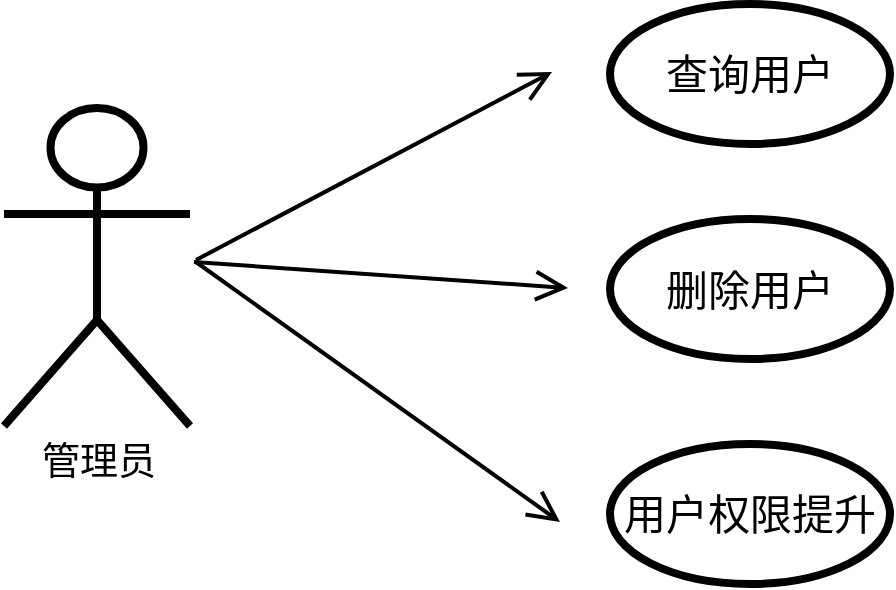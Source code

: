<mxfile version="22.0.8" type="github" pages="8">
  <diagram name="第 1 页" id="TmnJzqM2-JjJi_LOcNfC">
    <mxGraphModel dx="976" dy="605" grid="0" gridSize="10" guides="1" tooltips="1" connect="1" arrows="1" fold="1" page="1" pageScale="1" pageWidth="1169" pageHeight="827" math="0" shadow="0">
      <root>
        <mxCell id="0" />
        <mxCell id="1" parent="0" />
        <mxCell id="BAJHCzknQxksvdAqVNGT-1" value="&lt;font style=&quot;font-size: 19px;&quot;&gt;管理员&lt;/font&gt;" style="shape=umlActor;verticalLabelPosition=bottom;verticalAlign=top;html=1;outlineConnect=0;strokeWidth=4;" parent="1" vertex="1">
          <mxGeometry x="186" y="262" width="93" height="159" as="geometry" />
        </mxCell>
        <mxCell id="BAJHCzknQxksvdAqVNGT-4" value="" style="endArrow=open;endFill=1;endSize=12;html=1;rounded=0;strokeWidth=2;" parent="1" edge="1">
          <mxGeometry width="160" relative="1" as="geometry">
            <mxPoint x="282" y="338" as="sourcePoint" />
            <mxPoint x="460" y="244" as="targetPoint" />
          </mxGeometry>
        </mxCell>
        <mxCell id="BAJHCzknQxksvdAqVNGT-5" value="" style="endArrow=open;endFill=1;endSize=12;html=1;rounded=0;strokeWidth=2;" parent="1" edge="1">
          <mxGeometry width="160" relative="1" as="geometry">
            <mxPoint x="281" y="339" as="sourcePoint" />
            <mxPoint x="468" y="352" as="targetPoint" />
          </mxGeometry>
        </mxCell>
        <mxCell id="BAJHCzknQxksvdAqVNGT-6" value="" style="endArrow=open;endFill=1;endSize=12;html=1;rounded=0;strokeWidth=2;" parent="1" edge="1">
          <mxGeometry width="160" relative="1" as="geometry">
            <mxPoint x="282" y="339" as="sourcePoint" />
            <mxPoint x="464" y="469" as="targetPoint" />
          </mxGeometry>
        </mxCell>
        <mxCell id="BAJHCzknQxksvdAqVNGT-7" value="&lt;font style=&quot;font-size: 21px;&quot;&gt;查询用户&lt;/font&gt;" style="ellipse;whiteSpace=wrap;html=1;strokeWidth=4;" parent="1" vertex="1">
          <mxGeometry x="489" y="210" width="140" height="70" as="geometry" />
        </mxCell>
        <mxCell id="BAJHCzknQxksvdAqVNGT-8" value="&lt;font style=&quot;font-size: 21px;&quot;&gt;删除用户&lt;/font&gt;" style="ellipse;whiteSpace=wrap;html=1;strokeWidth=4;" parent="1" vertex="1">
          <mxGeometry x="489" y="317.5" width="140" height="70" as="geometry" />
        </mxCell>
        <mxCell id="BAJHCzknQxksvdAqVNGT-9" value="&lt;font style=&quot;font-size: 21px;&quot;&gt;用户权限提升&lt;/font&gt;" style="ellipse;whiteSpace=wrap;html=1;strokeWidth=4;" parent="1" vertex="1">
          <mxGeometry x="489" y="430" width="140" height="70" as="geometry" />
        </mxCell>
      </root>
    </mxGraphModel>
  </diagram>
  <diagram id="0H3dOHBMslZDDBWuFVHp" name="第 2 页">
    <mxGraphModel dx="976" dy="605" grid="0" gridSize="10" guides="1" tooltips="1" connect="1" arrows="1" fold="1" page="1" pageScale="1" pageWidth="1169" pageHeight="827" math="0" shadow="0">
      <root>
        <mxCell id="0" />
        <mxCell id="1" parent="0" />
        <mxCell id="sMY0PMWyZVkx06gm-7io-1" value="&lt;font style=&quot;font-size: 19px;&quot;&gt;普通用户&lt;/font&gt;" style="shape=umlActor;verticalLabelPosition=bottom;verticalAlign=top;html=1;outlineConnect=0;strokeWidth=4;" parent="1" vertex="1">
          <mxGeometry x="192" y="287" width="93" height="159" as="geometry" />
        </mxCell>
        <mxCell id="sMY0PMWyZVkx06gm-7io-2" value="" style="endArrow=open;endFill=1;endSize=12;html=1;rounded=0;strokeWidth=2;" parent="1" edge="1">
          <mxGeometry width="160" relative="1" as="geometry">
            <mxPoint x="286" y="366" as="sourcePoint" />
            <mxPoint x="458" y="299" as="targetPoint" />
          </mxGeometry>
        </mxCell>
        <mxCell id="sMY0PMWyZVkx06gm-7io-3" value="" style="endArrow=open;endFill=1;endSize=12;html=1;rounded=0;strokeWidth=2;" parent="1" edge="1">
          <mxGeometry width="160" relative="1" as="geometry">
            <mxPoint x="285" y="365" as="sourcePoint" />
            <mxPoint x="454" y="453" as="targetPoint" />
          </mxGeometry>
        </mxCell>
        <mxCell id="sMY0PMWyZVkx06gm-7io-5" value="&lt;font style=&quot;font-size: 18px;&quot;&gt;修改个人资料&lt;/font&gt;" style="ellipse;whiteSpace=wrap;html=1;strokeWidth=4;" parent="1" vertex="1">
          <mxGeometry x="465" y="264" width="140" height="70" as="geometry" />
        </mxCell>
        <mxCell id="sMY0PMWyZVkx06gm-7io-6" value="&lt;span style=&quot;font-size: 21px;&quot;&gt;修改密码&lt;/span&gt;" style="ellipse;whiteSpace=wrap;html=1;strokeWidth=4;" parent="1" vertex="1">
          <mxGeometry x="459" y="421" width="140" height="70" as="geometry" />
        </mxCell>
        <mxCell id="sMY0PMWyZVkx06gm-7io-13" value="&lt;span style=&quot;font-size: 18px;&quot;&gt;修改昵称&lt;/span&gt;" style="ellipse;whiteSpace=wrap;html=1;strokeWidth=4;" parent="1" vertex="1">
          <mxGeometry x="709" y="143" width="140" height="70" as="geometry" />
        </mxCell>
        <mxCell id="sMY0PMWyZVkx06gm-7io-14" value="&lt;font style=&quot;font-size: 18px;&quot;&gt;上传/修改头像&lt;/font&gt;" style="ellipse;whiteSpace=wrap;html=1;strokeWidth=4;" parent="1" vertex="1">
          <mxGeometry x="755" y="236" width="140" height="70" as="geometry" />
        </mxCell>
        <mxCell id="sMY0PMWyZVkx06gm-7io-15" value="&lt;span style=&quot;font-size: 18px;&quot;&gt;修改个人信息&lt;/span&gt;" style="ellipse;whiteSpace=wrap;html=1;strokeWidth=4;" parent="1" vertex="1">
          <mxGeometry x="745" y="339" width="140" height="70" as="geometry" />
        </mxCell>
        <mxCell id="8sQIR2nAnL0qyxzPoqxN-1" value="&lt;font style=&quot;font-size: 12px;&quot;&gt;&amp;lt;&amp;lt;extend&amp;gt;&amp;gt;&lt;/font&gt;" style="html=1;verticalAlign=bottom;labelBackgroundColor=none;endArrow=open;endFill=0;dashed=1;rounded=0;strokeWidth=2;" edge="1" parent="1" target="sMY0PMWyZVkx06gm-7io-5">
          <mxGeometry width="160" relative="1" as="geometry">
            <mxPoint x="709" y="180" as="sourcePoint" />
            <mxPoint x="869" y="180" as="targetPoint" />
          </mxGeometry>
        </mxCell>
        <mxCell id="8sQIR2nAnL0qyxzPoqxN-3" value="&lt;font style=&quot;font-size: 12px;&quot;&gt;&amp;lt;&amp;lt;extend&amp;gt;&amp;gt;&lt;/font&gt;" style="html=1;verticalAlign=bottom;labelBackgroundColor=none;endArrow=open;endFill=0;dashed=1;rounded=0;strokeWidth=2;" edge="1" parent="1">
          <mxGeometry width="160" relative="1" as="geometry">
            <mxPoint x="750" y="272" as="sourcePoint" />
            <mxPoint x="602" y="296" as="targetPoint" />
          </mxGeometry>
        </mxCell>
        <mxCell id="8sQIR2nAnL0qyxzPoqxN-4" value="&lt;font style=&quot;font-size: 12px;&quot;&gt;&amp;lt;&amp;lt;extend&amp;gt;&amp;gt;&lt;/font&gt;" style="html=1;verticalAlign=bottom;labelBackgroundColor=none;endArrow=open;endFill=0;dashed=1;rounded=0;strokeWidth=2;" edge="1" parent="1" target="sMY0PMWyZVkx06gm-7io-5">
          <mxGeometry width="160" relative="1" as="geometry">
            <mxPoint x="739" y="363" as="sourcePoint" />
            <mxPoint x="618" y="303" as="targetPoint" />
          </mxGeometry>
        </mxCell>
      </root>
    </mxGraphModel>
  </diagram>
  <diagram id="QzTsrKN5R8SIN2CQH5Vp" name="第 3 页">
    <mxGraphModel dx="673" dy="417" grid="0" gridSize="10" guides="1" tooltips="1" connect="1" arrows="1" fold="1" page="1" pageScale="1" pageWidth="1169" pageHeight="827" math="0" shadow="0">
      <root>
        <mxCell id="0" />
        <mxCell id="1" parent="0" />
        <mxCell id="sCEE1BGuMgT7CxSSxrRl-3" value="" style="ellipse;html=1;shape=startState;fillColor=#000000;strokeColor=#ff0000;" vertex="1" parent="1">
          <mxGeometry x="136" y="10" width="30" height="30" as="geometry" />
        </mxCell>
        <mxCell id="sCEE1BGuMgT7CxSSxrRl-4" value="" style="edgeStyle=orthogonalEdgeStyle;html=1;verticalAlign=bottom;endArrow=open;endSize=8;strokeColor=#ff0000;rounded=0;" edge="1" source="sCEE1BGuMgT7CxSSxrRl-3" parent="1">
          <mxGeometry relative="1" as="geometry">
            <mxPoint x="151" y="65" as="targetPoint" />
          </mxGeometry>
        </mxCell>
        <mxCell id="sCEE1BGuMgT7CxSSxrRl-23" value="" style="edgeStyle=orthogonalEdgeStyle;rounded=0;orthogonalLoop=1;jettySize=auto;html=1;" edge="1" parent="1" source="sCEE1BGuMgT7CxSSxrRl-7" target="sCEE1BGuMgT7CxSSxrRl-19">
          <mxGeometry relative="1" as="geometry" />
        </mxCell>
        <mxCell id="sCEE1BGuMgT7CxSSxrRl-5" value="进入个人资料页面" style="html=1;align=center;verticalAlign=top;rounded=1;absoluteArcSize=1;arcSize=10;dashed=0;whiteSpace=wrap;" vertex="1" parent="1">
          <mxGeometry x="97" y="68" width="108" height="27" as="geometry" />
        </mxCell>
        <mxCell id="sCEE1BGuMgT7CxSSxrRl-22" value="" style="edgeStyle=orthogonalEdgeStyle;rounded=0;orthogonalLoop=1;jettySize=auto;html=1;" edge="1" parent="1" source="sCEE1BGuMgT7CxSSxrRl-7" target="sCEE1BGuMgT7CxSSxrRl-19">
          <mxGeometry relative="1" as="geometry" />
        </mxCell>
        <mxCell id="sCEE1BGuMgT7CxSSxrRl-9" value="" style="rhombus;whiteSpace=wrap;html=1;" vertex="1" parent="1">
          <mxGeometry x="269" y="172.5" width="52" height="40" as="geometry" />
        </mxCell>
        <mxCell id="sCEE1BGuMgT7CxSSxrRl-10" value="&lt;font style=&quot;font-size: 11px;&quot;&gt;验证成功&lt;/font&gt;" style="endArrow=block;endSize=16;endFill=0;html=1;rounded=0;strokeWidth=1;" edge="1" parent="1">
          <mxGeometry x="-0.349" width="160" relative="1" as="geometry">
            <mxPoint x="294.66" y="212" as="sourcePoint" />
            <mxPoint x="294.66" y="265" as="targetPoint" />
            <mxPoint as="offset" />
          </mxGeometry>
        </mxCell>
        <mxCell id="sCEE1BGuMgT7CxSSxrRl-34" value="" style="edgeStyle=orthogonalEdgeStyle;rounded=0;orthogonalLoop=1;jettySize=auto;html=1;" edge="1" parent="1" source="sCEE1BGuMgT7CxSSxrRl-11" target="sCEE1BGuMgT7CxSSxrRl-33">
          <mxGeometry relative="1" as="geometry" />
        </mxCell>
        <mxCell id="sCEE1BGuMgT7CxSSxrRl-11" value="输入新密码" style="html=1;align=center;verticalAlign=top;rounded=1;absoluteArcSize=1;arcSize=10;dashed=0;whiteSpace=wrap;" vertex="1" parent="1">
          <mxGeometry x="241" y="264" width="108" height="27" as="geometry" />
        </mxCell>
        <mxCell id="sCEE1BGuMgT7CxSSxrRl-12" value="&lt;font style=&quot;font-size: 11px;&quot;&gt;验证失败&lt;/font&gt;" style="endArrow=block;endSize=16;endFill=0;html=1;rounded=0;strokeWidth=1;" edge="1" parent="1">
          <mxGeometry x="-0.135" width="160" relative="1" as="geometry">
            <mxPoint x="321" y="192.16" as="sourcePoint" />
            <mxPoint x="425" y="192.16" as="targetPoint" />
            <mxPoint as="offset" />
          </mxGeometry>
        </mxCell>
        <mxCell id="sCEE1BGuMgT7CxSSxrRl-26" value="" style="edgeStyle=orthogonalEdgeStyle;rounded=0;orthogonalLoop=1;jettySize=auto;html=1;" edge="1" parent="1" source="sCEE1BGuMgT7CxSSxrRl-13" target="sCEE1BGuMgT7CxSSxrRl-15">
          <mxGeometry relative="1" as="geometry" />
        </mxCell>
        <mxCell id="sCEE1BGuMgT7CxSSxrRl-13" value="密码错误" style="html=1;align=center;verticalAlign=top;rounded=1;absoluteArcSize=1;arcSize=10;dashed=0;whiteSpace=wrap;" vertex="1" parent="1">
          <mxGeometry x="425" y="179" width="108" height="27" as="geometry" />
        </mxCell>
        <mxCell id="sCEE1BGuMgT7CxSSxrRl-15" value="" style="rhombus;whiteSpace=wrap;html=1;" vertex="1" parent="1">
          <mxGeometry x="562" y="172.5" width="52" height="40" as="geometry" />
        </mxCell>
        <mxCell id="sCEE1BGuMgT7CxSSxrRl-16" value="" style="ellipse;html=1;shape=endState;fillColor=#000000;strokeColor=#ff0000;" vertex="1" parent="1">
          <mxGeometry x="667" y="177.5" width="30" height="30" as="geometry" />
        </mxCell>
        <mxCell id="sCEE1BGuMgT7CxSSxrRl-18" value="&lt;font style=&quot;font-size: 10px;&quot;&gt;取消&lt;/font&gt;" style="endArrow=block;endSize=16;endFill=0;html=1;rounded=0;strokeWidth=1;" edge="1" parent="1">
          <mxGeometry x="-0.358" width="160" relative="1" as="geometry">
            <mxPoint x="614" y="192.16" as="sourcePoint" />
            <mxPoint x="665" y="192.16" as="targetPoint" />
            <mxPoint as="offset" />
          </mxGeometry>
        </mxCell>
        <mxCell id="sCEE1BGuMgT7CxSSxrRl-25" value="" style="edgeStyle=orthogonalEdgeStyle;rounded=0;orthogonalLoop=1;jettySize=auto;html=1;" edge="1" parent="1" source="sCEE1BGuMgT7CxSSxrRl-19" target="sCEE1BGuMgT7CxSSxrRl-9">
          <mxGeometry relative="1" as="geometry" />
        </mxCell>
        <mxCell id="sCEE1BGuMgT7CxSSxrRl-19" value="输入旧密码" style="html=1;align=center;verticalAlign=top;rounded=1;absoluteArcSize=1;arcSize=10;dashed=0;whiteSpace=wrap;" vertex="1" parent="1">
          <mxGeometry x="241" y="117" width="108" height="27" as="geometry" />
        </mxCell>
        <mxCell id="sCEE1BGuMgT7CxSSxrRl-24" value="" style="edgeStyle=orthogonalEdgeStyle;rounded=0;orthogonalLoop=1;jettySize=auto;html=1;" edge="1" parent="1" source="sCEE1BGuMgT7CxSSxrRl-5" target="sCEE1BGuMgT7CxSSxrRl-7">
          <mxGeometry relative="1" as="geometry">
            <mxPoint x="205" y="81" as="sourcePoint" />
            <mxPoint x="316" y="118" as="targetPoint" />
          </mxGeometry>
        </mxCell>
        <mxCell id="sCEE1BGuMgT7CxSSxrRl-7" value="选择修改密码" style="html=1;align=center;verticalAlign=top;rounded=1;absoluteArcSize=1;arcSize=10;dashed=0;whiteSpace=wrap;" vertex="1" parent="1">
          <mxGeometry x="241" y="68" width="108" height="27" as="geometry" />
        </mxCell>
        <mxCell id="sCEE1BGuMgT7CxSSxrRl-32" value="&lt;font style=&quot;font-size: 11px;&quot;&gt;重新输入&lt;/font&gt;" style="endArrow=block;endSize=16;endFill=0;html=1;rounded=0;strokeWidth=1;entryX=1;entryY=0.5;entryDx=0;entryDy=0;" edge="1" parent="1" target="sCEE1BGuMgT7CxSSxrRl-19">
          <mxGeometry x="-0.135" width="160" relative="1" as="geometry">
            <mxPoint x="587" y="172" as="sourcePoint" />
            <mxPoint x="591" y="66" as="targetPoint" />
            <mxPoint as="offset" />
            <Array as="points">
              <mxPoint x="587" y="131" />
            </Array>
          </mxGeometry>
        </mxCell>
        <mxCell id="sCEE1BGuMgT7CxSSxrRl-33" value="" style="rhombus;whiteSpace=wrap;html=1;" vertex="1" parent="1">
          <mxGeometry x="269" y="312" width="52" height="40" as="geometry" />
        </mxCell>
        <mxCell id="sCEE1BGuMgT7CxSSxrRl-38" value="" style="edgeStyle=orthogonalEdgeStyle;rounded=0;orthogonalLoop=1;jettySize=auto;html=1;" edge="1" parent="1" source="sCEE1BGuMgT7CxSSxrRl-35" target="sCEE1BGuMgT7CxSSxrRl-37">
          <mxGeometry relative="1" as="geometry" />
        </mxCell>
        <mxCell id="sCEE1BGuMgT7CxSSxrRl-35" value="与旧密码重复" style="html=1;align=center;verticalAlign=top;rounded=1;absoluteArcSize=1;arcSize=10;dashed=0;whiteSpace=wrap;" vertex="1" parent="1">
          <mxGeometry x="414" y="318.5" width="108" height="27" as="geometry" />
        </mxCell>
        <mxCell id="sCEE1BGuMgT7CxSSxrRl-36" value="&lt;font style=&quot;font-size: 11px;&quot;&gt;验证失败&lt;/font&gt;" style="endArrow=block;endSize=16;endFill=0;html=1;rounded=0;strokeWidth=1;" edge="1" parent="1">
          <mxGeometry x="-0.135" width="160" relative="1" as="geometry">
            <mxPoint x="321" y="331.66" as="sourcePoint" />
            <mxPoint x="415" y="332" as="targetPoint" />
            <mxPoint as="offset" />
          </mxGeometry>
        </mxCell>
        <mxCell id="sCEE1BGuMgT7CxSSxrRl-37" value="" style="rhombus;whiteSpace=wrap;html=1;" vertex="1" parent="1">
          <mxGeometry x="549" y="312" width="52" height="40" as="geometry" />
        </mxCell>
        <mxCell id="sCEE1BGuMgT7CxSSxrRl-39" value="&lt;font style=&quot;font-size: 10px;&quot;&gt;取消&lt;/font&gt;" style="endArrow=block;endSize=16;endFill=0;html=1;rounded=0;strokeWidth=1;" edge="1" parent="1">
          <mxGeometry x="-0.358" width="160" relative="1" as="geometry">
            <mxPoint x="601" y="331.66" as="sourcePoint" />
            <mxPoint x="658" y="331.66" as="targetPoint" />
            <mxPoint as="offset" />
          </mxGeometry>
        </mxCell>
        <mxCell id="sCEE1BGuMgT7CxSSxrRl-40" value="" style="ellipse;html=1;shape=endState;fillColor=#000000;strokeColor=#ff0000;" vertex="1" parent="1">
          <mxGeometry x="660" y="315.5" width="30" height="30" as="geometry" />
        </mxCell>
        <mxCell id="sCEE1BGuMgT7CxSSxrRl-41" value="&lt;font style=&quot;font-size: 11px;&quot;&gt;重新输入&lt;/font&gt;" style="endArrow=block;endSize=16;endFill=0;html=1;rounded=0;strokeWidth=1;entryX=1;entryY=0.5;entryDx=0;entryDy=0;" edge="1" parent="1" target="sCEE1BGuMgT7CxSSxrRl-11">
          <mxGeometry x="-0.135" width="160" relative="1" as="geometry">
            <mxPoint x="574" y="312" as="sourcePoint" />
            <mxPoint x="377" y="288" as="targetPoint" />
            <mxPoint as="offset" />
            <Array as="points">
              <mxPoint x="574" y="278" />
            </Array>
          </mxGeometry>
        </mxCell>
        <mxCell id="sCEE1BGuMgT7CxSSxrRl-42" value="&lt;font style=&quot;font-size: 11px;&quot;&gt;验证成功&lt;/font&gt;" style="endArrow=block;endSize=16;endFill=0;html=1;rounded=0;strokeWidth=1;" edge="1" parent="1">
          <mxGeometry x="-0.349" width="160" relative="1" as="geometry">
            <mxPoint x="294.66" y="352" as="sourcePoint" />
            <mxPoint x="294.66" y="405" as="targetPoint" />
            <mxPoint as="offset" />
          </mxGeometry>
        </mxCell>
        <mxCell id="sCEE1BGuMgT7CxSSxrRl-45" value="" style="edgeStyle=orthogonalEdgeStyle;rounded=0;orthogonalLoop=1;jettySize=auto;html=1;" edge="1" parent="1" source="sCEE1BGuMgT7CxSSxrRl-43" target="sCEE1BGuMgT7CxSSxrRl-44">
          <mxGeometry relative="1" as="geometry" />
        </mxCell>
        <mxCell id="sCEE1BGuMgT7CxSSxrRl-43" value="更新密码" style="html=1;align=center;verticalAlign=top;rounded=1;absoluteArcSize=1;arcSize=10;dashed=0;whiteSpace=wrap;" vertex="1" parent="1">
          <mxGeometry x="241" y="405" width="108" height="27" as="geometry" />
        </mxCell>
        <mxCell id="sCEE1BGuMgT7CxSSxrRl-44" value="" style="ellipse;html=1;shape=endState;fillColor=#000000;strokeColor=#ff0000;" vertex="1" parent="1">
          <mxGeometry x="408" y="403.5" width="30" height="30" as="geometry" />
        </mxCell>
      </root>
    </mxGraphModel>
  </diagram>
  <diagram id="8_J6RzImznAeoFqN-5E7" name="第 4 页">
    <mxGraphModel dx="813" dy="504" grid="0" gridSize="10" guides="1" tooltips="1" connect="1" arrows="1" fold="1" page="1" pageScale="1" pageWidth="1169" pageHeight="827" math="0" shadow="0">
      <root>
        <mxCell id="0" />
        <mxCell id="1" parent="0" />
        <mxCell id="Mz_2KDVUGlzgFvwdKQ1Q-1" value="" style="ellipse;html=1;shape=startState;fillColor=#000000;strokeColor=#ff0000;" vertex="1" parent="1">
          <mxGeometry x="136" y="10" width="30" height="30" as="geometry" />
        </mxCell>
        <mxCell id="Mz_2KDVUGlzgFvwdKQ1Q-2" value="" style="edgeStyle=orthogonalEdgeStyle;html=1;verticalAlign=bottom;endArrow=open;endSize=8;strokeColor=#ff0000;rounded=0;" edge="1" parent="1" source="Mz_2KDVUGlzgFvwdKQ1Q-1">
          <mxGeometry relative="1" as="geometry">
            <mxPoint x="151" y="65" as="targetPoint" />
          </mxGeometry>
        </mxCell>
        <mxCell id="Mz_2KDVUGlzgFvwdKQ1Q-3" value="" style="edgeStyle=orthogonalEdgeStyle;rounded=0;orthogonalLoop=1;jettySize=auto;html=1;" edge="1" parent="1" source="Mz_2KDVUGlzgFvwdKQ1Q-19" target="Mz_2KDVUGlzgFvwdKQ1Q-17">
          <mxGeometry relative="1" as="geometry" />
        </mxCell>
        <mxCell id="Mz_2KDVUGlzgFvwdKQ1Q-4" value="进入个人资料页面" style="html=1;align=center;verticalAlign=top;rounded=1;absoluteArcSize=1;arcSize=10;dashed=0;whiteSpace=wrap;" vertex="1" parent="1">
          <mxGeometry x="97" y="68" width="108" height="27" as="geometry" />
        </mxCell>
        <mxCell id="Mz_2KDVUGlzgFvwdKQ1Q-5" value="" style="edgeStyle=orthogonalEdgeStyle;rounded=0;orthogonalLoop=1;jettySize=auto;html=1;" edge="1" parent="1" source="Mz_2KDVUGlzgFvwdKQ1Q-19" target="Mz_2KDVUGlzgFvwdKQ1Q-17">
          <mxGeometry relative="1" as="geometry" />
        </mxCell>
        <mxCell id="Mz_2KDVUGlzgFvwdKQ1Q-6" value="" style="rhombus;whiteSpace=wrap;html=1;" vertex="1" parent="1">
          <mxGeometry x="269" y="172.5" width="52" height="40" as="geometry" />
        </mxCell>
        <mxCell id="Mz_2KDVUGlzgFvwdKQ1Q-7" value="&lt;font style=&quot;font-size: 11px;&quot;&gt;验证成功&lt;/font&gt;" style="endArrow=block;endSize=16;endFill=0;html=1;rounded=0;strokeWidth=1;" edge="1" parent="1">
          <mxGeometry x="-0.349" width="160" relative="1" as="geometry">
            <mxPoint x="294.66" y="212" as="sourcePoint" />
            <mxPoint x="294.66" y="265" as="targetPoint" />
            <mxPoint as="offset" />
          </mxGeometry>
        </mxCell>
        <mxCell id="Mz_2KDVUGlzgFvwdKQ1Q-8" value="" style="edgeStyle=orthogonalEdgeStyle;rounded=0;orthogonalLoop=1;jettySize=auto;html=1;" edge="1" parent="1" source="Mz_2KDVUGlzgFvwdKQ1Q-9" target="Mz_2KDVUGlzgFvwdKQ1Q-21">
          <mxGeometry relative="1" as="geometry" />
        </mxCell>
        <mxCell id="Mz_2KDVUGlzgFvwdKQ1Q-9" value="输入个人信息" style="html=1;align=center;verticalAlign=top;rounded=1;absoluteArcSize=1;arcSize=10;dashed=0;whiteSpace=wrap;" vertex="1" parent="1">
          <mxGeometry x="241" y="264" width="108" height="27" as="geometry" />
        </mxCell>
        <mxCell id="Mz_2KDVUGlzgFvwdKQ1Q-10" value="&lt;font style=&quot;font-size: 11px;&quot;&gt;验证失败&lt;/font&gt;" style="endArrow=block;endSize=16;endFill=0;html=1;rounded=0;strokeWidth=1;" edge="1" parent="1">
          <mxGeometry x="-0.135" width="160" relative="1" as="geometry">
            <mxPoint x="321" y="192.16" as="sourcePoint" />
            <mxPoint x="425" y="192.16" as="targetPoint" />
            <mxPoint as="offset" />
          </mxGeometry>
        </mxCell>
        <mxCell id="Mz_2KDVUGlzgFvwdKQ1Q-11" value="" style="edgeStyle=orthogonalEdgeStyle;rounded=0;orthogonalLoop=1;jettySize=auto;html=1;" edge="1" parent="1" source="Mz_2KDVUGlzgFvwdKQ1Q-12" target="Mz_2KDVUGlzgFvwdKQ1Q-13">
          <mxGeometry relative="1" as="geometry" />
        </mxCell>
        <mxCell id="Mz_2KDVUGlzgFvwdKQ1Q-12" value="密码错误" style="html=1;align=center;verticalAlign=top;rounded=1;absoluteArcSize=1;arcSize=10;dashed=0;whiteSpace=wrap;" vertex="1" parent="1">
          <mxGeometry x="425" y="179" width="108" height="27" as="geometry" />
        </mxCell>
        <mxCell id="Mz_2KDVUGlzgFvwdKQ1Q-13" value="" style="rhombus;whiteSpace=wrap;html=1;" vertex="1" parent="1">
          <mxGeometry x="562" y="172.5" width="52" height="40" as="geometry" />
        </mxCell>
        <mxCell id="Mz_2KDVUGlzgFvwdKQ1Q-14" value="" style="ellipse;html=1;shape=endState;fillColor=#000000;strokeColor=#ff0000;" vertex="1" parent="1">
          <mxGeometry x="667" y="177.5" width="30" height="30" as="geometry" />
        </mxCell>
        <mxCell id="Mz_2KDVUGlzgFvwdKQ1Q-15" value="&lt;font style=&quot;font-size: 10px;&quot;&gt;取消&lt;/font&gt;" style="endArrow=block;endSize=16;endFill=0;html=1;rounded=0;strokeWidth=1;" edge="1" parent="1">
          <mxGeometry x="-0.358" width="160" relative="1" as="geometry">
            <mxPoint x="614" y="192.16" as="sourcePoint" />
            <mxPoint x="665" y="192.16" as="targetPoint" />
            <mxPoint as="offset" />
          </mxGeometry>
        </mxCell>
        <mxCell id="Mz_2KDVUGlzgFvwdKQ1Q-16" value="" style="edgeStyle=orthogonalEdgeStyle;rounded=0;orthogonalLoop=1;jettySize=auto;html=1;" edge="1" parent="1" source="Mz_2KDVUGlzgFvwdKQ1Q-17" target="Mz_2KDVUGlzgFvwdKQ1Q-6">
          <mxGeometry relative="1" as="geometry" />
        </mxCell>
        <mxCell id="Mz_2KDVUGlzgFvwdKQ1Q-17" value="输入密码" style="html=1;align=center;verticalAlign=top;rounded=1;absoluteArcSize=1;arcSize=10;dashed=0;whiteSpace=wrap;" vertex="1" parent="1">
          <mxGeometry x="241" y="117" width="108" height="27" as="geometry" />
        </mxCell>
        <mxCell id="Mz_2KDVUGlzgFvwdKQ1Q-18" value="" style="edgeStyle=orthogonalEdgeStyle;rounded=0;orthogonalLoop=1;jettySize=auto;html=1;" edge="1" parent="1" source="Mz_2KDVUGlzgFvwdKQ1Q-4" target="Mz_2KDVUGlzgFvwdKQ1Q-19">
          <mxGeometry relative="1" as="geometry">
            <mxPoint x="205" y="81" as="sourcePoint" />
            <mxPoint x="316" y="118" as="targetPoint" />
          </mxGeometry>
        </mxCell>
        <mxCell id="Mz_2KDVUGlzgFvwdKQ1Q-19" value="选择修改个人信息" style="html=1;align=center;verticalAlign=top;rounded=1;absoluteArcSize=1;arcSize=10;dashed=0;whiteSpace=wrap;" vertex="1" parent="1">
          <mxGeometry x="241" y="68" width="108" height="27" as="geometry" />
        </mxCell>
        <mxCell id="Mz_2KDVUGlzgFvwdKQ1Q-20" value="&lt;font style=&quot;font-size: 11px;&quot;&gt;重新输入&lt;/font&gt;" style="endArrow=block;endSize=16;endFill=0;html=1;rounded=0;strokeWidth=1;entryX=1;entryY=0.5;entryDx=0;entryDy=0;" edge="1" parent="1" target="Mz_2KDVUGlzgFvwdKQ1Q-17">
          <mxGeometry x="-0.135" width="160" relative="1" as="geometry">
            <mxPoint x="587" y="172" as="sourcePoint" />
            <mxPoint x="591" y="66" as="targetPoint" />
            <mxPoint as="offset" />
            <Array as="points">
              <mxPoint x="587" y="131" />
            </Array>
          </mxGeometry>
        </mxCell>
        <mxCell id="Mz_2KDVUGlzgFvwdKQ1Q-21" value="" style="rhombus;whiteSpace=wrap;html=1;" vertex="1" parent="1">
          <mxGeometry x="269" y="312" width="52" height="40" as="geometry" />
        </mxCell>
        <mxCell id="Mz_2KDVUGlzgFvwdKQ1Q-22" value="" style="edgeStyle=orthogonalEdgeStyle;rounded=0;orthogonalLoop=1;jettySize=auto;html=1;" edge="1" parent="1" source="Mz_2KDVUGlzgFvwdKQ1Q-23" target="Mz_2KDVUGlzgFvwdKQ1Q-25">
          <mxGeometry relative="1" as="geometry" />
        </mxCell>
        <mxCell id="Mz_2KDVUGlzgFvwdKQ1Q-23" value="输入信息非法" style="html=1;align=center;verticalAlign=top;rounded=1;absoluteArcSize=1;arcSize=10;dashed=0;whiteSpace=wrap;" vertex="1" parent="1">
          <mxGeometry x="414" y="318.5" width="108" height="27" as="geometry" />
        </mxCell>
        <mxCell id="Mz_2KDVUGlzgFvwdKQ1Q-24" value="&lt;font style=&quot;font-size: 11px;&quot;&gt;验证失败&lt;/font&gt;" style="endArrow=block;endSize=16;endFill=0;html=1;rounded=0;strokeWidth=1;" edge="1" parent="1">
          <mxGeometry x="-0.135" width="160" relative="1" as="geometry">
            <mxPoint x="321" y="331.66" as="sourcePoint" />
            <mxPoint x="415" y="332" as="targetPoint" />
            <mxPoint as="offset" />
          </mxGeometry>
        </mxCell>
        <mxCell id="Mz_2KDVUGlzgFvwdKQ1Q-25" value="" style="rhombus;whiteSpace=wrap;html=1;" vertex="1" parent="1">
          <mxGeometry x="549" y="312" width="52" height="40" as="geometry" />
        </mxCell>
        <mxCell id="Mz_2KDVUGlzgFvwdKQ1Q-26" value="&lt;font style=&quot;font-size: 10px;&quot;&gt;取消&lt;/font&gt;" style="endArrow=block;endSize=16;endFill=0;html=1;rounded=0;strokeWidth=1;" edge="1" parent="1">
          <mxGeometry x="-0.358" width="160" relative="1" as="geometry">
            <mxPoint x="601" y="331.66" as="sourcePoint" />
            <mxPoint x="658" y="331.66" as="targetPoint" />
            <mxPoint as="offset" />
          </mxGeometry>
        </mxCell>
        <mxCell id="Mz_2KDVUGlzgFvwdKQ1Q-27" value="" style="ellipse;html=1;shape=endState;fillColor=#000000;strokeColor=#ff0000;" vertex="1" parent="1">
          <mxGeometry x="660" y="315.5" width="30" height="30" as="geometry" />
        </mxCell>
        <mxCell id="Mz_2KDVUGlzgFvwdKQ1Q-28" value="&lt;font style=&quot;font-size: 11px;&quot;&gt;重新输入&lt;/font&gt;" style="endArrow=block;endSize=16;endFill=0;html=1;rounded=0;strokeWidth=1;entryX=1;entryY=0.5;entryDx=0;entryDy=0;" edge="1" parent="1" target="Mz_2KDVUGlzgFvwdKQ1Q-9">
          <mxGeometry x="-0.135" width="160" relative="1" as="geometry">
            <mxPoint x="574" y="312" as="sourcePoint" />
            <mxPoint x="377" y="288" as="targetPoint" />
            <mxPoint as="offset" />
            <Array as="points">
              <mxPoint x="574" y="278" />
            </Array>
          </mxGeometry>
        </mxCell>
        <mxCell id="Mz_2KDVUGlzgFvwdKQ1Q-29" value="&lt;font style=&quot;font-size: 11px;&quot;&gt;验证成功&lt;/font&gt;" style="endArrow=block;endSize=16;endFill=0;html=1;rounded=0;strokeWidth=1;" edge="1" parent="1">
          <mxGeometry x="-0.349" width="160" relative="1" as="geometry">
            <mxPoint x="294.66" y="352" as="sourcePoint" />
            <mxPoint x="294.66" y="405" as="targetPoint" />
            <mxPoint as="offset" />
          </mxGeometry>
        </mxCell>
        <mxCell id="Mz_2KDVUGlzgFvwdKQ1Q-30" value="" style="edgeStyle=orthogonalEdgeStyle;rounded=0;orthogonalLoop=1;jettySize=auto;html=1;" edge="1" parent="1" source="Mz_2KDVUGlzgFvwdKQ1Q-31" target="Mz_2KDVUGlzgFvwdKQ1Q-32">
          <mxGeometry relative="1" as="geometry" />
        </mxCell>
        <mxCell id="Mz_2KDVUGlzgFvwdKQ1Q-31" value="更新个人信息" style="html=1;align=center;verticalAlign=top;rounded=1;absoluteArcSize=1;arcSize=10;dashed=0;whiteSpace=wrap;" vertex="1" parent="1">
          <mxGeometry x="241" y="405" width="108" height="27" as="geometry" />
        </mxCell>
        <mxCell id="Mz_2KDVUGlzgFvwdKQ1Q-32" value="" style="ellipse;html=1;shape=endState;fillColor=#000000;strokeColor=#ff0000;" vertex="1" parent="1">
          <mxGeometry x="408" y="403.5" width="30" height="30" as="geometry" />
        </mxCell>
      </root>
    </mxGraphModel>
  </diagram>
  <diagram id="qelRuGIYe_0k9SU0Z0fs" name="第 5 页">
    <mxGraphModel dx="976" dy="605" grid="0" gridSize="10" guides="1" tooltips="1" connect="1" arrows="1" fold="1" page="1" pageScale="1" pageWidth="1169" pageHeight="827" math="0" shadow="0">
      <root>
        <mxCell id="0" />
        <mxCell id="1" parent="0" />
        <mxCell id="UpXhAB3KqNRL-lRZgdwA-4" value="" style="edgeStyle=orthogonalEdgeStyle;rounded=0;orthogonalLoop=1;jettySize=auto;html=1;strokeWidth=2;" edge="1" parent="1" source="UpXhAB3KqNRL-lRZgdwA-1" target="UpXhAB3KqNRL-lRZgdwA-3">
          <mxGeometry relative="1" as="geometry" />
        </mxCell>
        <mxCell id="UpXhAB3KqNRL-lRZgdwA-1" value="&lt;font style=&quot;font-size: 21px;&quot;&gt;用户管理界面&lt;/font&gt;" style="shape=umlBoundary;whiteSpace=wrap;html=1;fillColor=#ffe6cc;strokeColor=#d79b00;" vertex="1" parent="1">
          <mxGeometry x="32" y="220" width="122" height="99" as="geometry" />
        </mxCell>
        <mxCell id="ELZkU_dmc-19QDTsAto0-6" style="edgeStyle=orthogonalEdgeStyle;rounded=0;orthogonalLoop=1;jettySize=auto;html=1;entryX=0;entryY=0.5;entryDx=0;entryDy=0;" edge="1" parent="1" source="UpXhAB3KqNRL-lRZgdwA-3" target="UpXhAB3KqNRL-lRZgdwA-5">
          <mxGeometry relative="1" as="geometry">
            <Array as="points">
              <mxPoint x="392" y="270" />
              <mxPoint x="392" y="121" />
            </Array>
          </mxGeometry>
        </mxCell>
        <mxCell id="ELZkU_dmc-19QDTsAto0-7" style="edgeStyle=orthogonalEdgeStyle;rounded=0;orthogonalLoop=1;jettySize=auto;html=1;entryX=0;entryY=0.5;entryDx=0;entryDy=0;" edge="1" parent="1" source="UpXhAB3KqNRL-lRZgdwA-3" target="0jeTU1DVhwL1AmpNN_Xx-2">
          <mxGeometry relative="1" as="geometry">
            <Array as="points">
              <mxPoint x="392" y="270" />
              <mxPoint x="392" y="418" />
            </Array>
          </mxGeometry>
        </mxCell>
        <mxCell id="UpXhAB3KqNRL-lRZgdwA-3" value="&lt;font style=&quot;font-size: 21px;&quot;&gt;用户管理&lt;/font&gt;" style="ellipse;shape=umlControl;whiteSpace=wrap;html=1;fillColor=#dae8fc;strokeColor=#6c8ebf;" vertex="1" parent="1">
          <mxGeometry x="250" y="214.5" width="104" height="110" as="geometry" />
        </mxCell>
        <mxCell id="ELZkU_dmc-19QDTsAto0-2" style="edgeStyle=orthogonalEdgeStyle;rounded=0;orthogonalLoop=1;jettySize=auto;html=1;entryX=0;entryY=0.5;entryDx=0;entryDy=0;" edge="1" parent="1" source="UpXhAB3KqNRL-lRZgdwA-5" target="ELZkU_dmc-19QDTsAto0-1">
          <mxGeometry relative="1" as="geometry">
            <mxPoint x="618.4" y="313.8" as="targetPoint" />
            <Array as="points">
              <mxPoint x="654" y="121" />
              <mxPoint x="654" y="270" />
            </Array>
          </mxGeometry>
        </mxCell>
        <mxCell id="UpXhAB3KqNRL-lRZgdwA-5" value="&lt;font style=&quot;font-size: 21px;&quot;&gt;注册&lt;/font&gt;" style="ellipse;shape=umlEntity;whiteSpace=wrap;html=1;fillColor=#f8cecc;strokeColor=#b85450;" vertex="1" parent="1">
          <mxGeometry x="475" y="77" width="93" height="88" as="geometry" />
        </mxCell>
        <mxCell id="ELZkU_dmc-19QDTsAto0-3" style="edgeStyle=orthogonalEdgeStyle;rounded=0;orthogonalLoop=1;jettySize=auto;html=1;" edge="1" parent="1" source="0jeTU1DVhwL1AmpNN_Xx-1" target="ELZkU_dmc-19QDTsAto0-1">
          <mxGeometry relative="1" as="geometry" />
        </mxCell>
        <mxCell id="0jeTU1DVhwL1AmpNN_Xx-1" value="&lt;font style=&quot;font-size: 21px;&quot;&gt;修改密码&lt;/font&gt;" style="ellipse;shape=umlEntity;whiteSpace=wrap;html=1;fillColor=#f8cecc;strokeColor=#b85450;" vertex="1" parent="1">
          <mxGeometry x="472" y="225.5" width="93" height="88" as="geometry" />
        </mxCell>
        <mxCell id="ELZkU_dmc-19QDTsAto0-4" style="edgeStyle=orthogonalEdgeStyle;rounded=0;orthogonalLoop=1;jettySize=auto;html=1;entryX=0;entryY=0.5;entryDx=0;entryDy=0;" edge="1" parent="1" source="0jeTU1DVhwL1AmpNN_Xx-2" target="ELZkU_dmc-19QDTsAto0-1">
          <mxGeometry relative="1" as="geometry">
            <Array as="points">
              <mxPoint x="655" y="418" />
              <mxPoint x="655" y="270" />
            </Array>
          </mxGeometry>
        </mxCell>
        <mxCell id="0jeTU1DVhwL1AmpNN_Xx-2" value="&lt;font style=&quot;font-size: 21px;&quot;&gt;修改个人资料&lt;/font&gt;" style="ellipse;shape=umlEntity;whiteSpace=wrap;html=1;fillColor=#f8cecc;strokeColor=#b85450;" vertex="1" parent="1">
          <mxGeometry x="472" y="374" width="93" height="88" as="geometry" />
        </mxCell>
        <mxCell id="ALeD9Izy6BOE-Lz70Tb0-2" style="edgeStyle=orthogonalEdgeStyle;rounded=0;orthogonalLoop=1;jettySize=auto;html=1;entryX=0;entryY=0.5;entryDx=0;entryDy=0;" edge="1" parent="1" source="UpXhAB3KqNRL-lRZgdwA-3" target="0jeTU1DVhwL1AmpNN_Xx-1">
          <mxGeometry relative="1" as="geometry">
            <mxPoint x="432" y="270" as="targetPoint" />
          </mxGeometry>
        </mxCell>
        <mxCell id="ELZkU_dmc-19QDTsAto0-1" value="&lt;span style=&quot;font-size: 21px;&quot;&gt;用户&lt;/span&gt;" style="ellipse;shape=umlEntity;whiteSpace=wrap;html=1;fillColor=#f8cecc;strokeColor=#b85450;" vertex="1" parent="1">
          <mxGeometry x="745" y="225.5" width="93" height="88" as="geometry" />
        </mxCell>
      </root>
    </mxGraphModel>
  </diagram>
  <diagram id="Gd69EnPoT7QfaFTOe6oY" name="第 6 页">
    <mxGraphModel dx="976" dy="605" grid="0" gridSize="10" guides="1" tooltips="1" connect="1" arrows="1" fold="1" page="1" pageScale="1" pageWidth="1169" pageHeight="827" math="0" shadow="0">
      <root>
        <mxCell id="0" />
        <mxCell id="1" parent="0" />
        <mxCell id="Ltc3Yn-ZWZAhDBDtvnqL-1" value="" style="edgeStyle=orthogonalEdgeStyle;rounded=0;orthogonalLoop=1;jettySize=auto;html=1;strokeWidth=2;" edge="1" parent="1" source="Ltc3Yn-ZWZAhDBDtvnqL-2" target="Ltc3Yn-ZWZAhDBDtvnqL-5">
          <mxGeometry relative="1" as="geometry" />
        </mxCell>
        <mxCell id="Ltc3Yn-ZWZAhDBDtvnqL-2" value="&lt;font style=&quot;font-size: 21px;&quot;&gt;管理员界面&lt;/font&gt;" style="shape=umlBoundary;whiteSpace=wrap;html=1;fillColor=#ffe6cc;strokeColor=#d79b00;" vertex="1" parent="1">
          <mxGeometry x="32" y="220" width="122" height="99" as="geometry" />
        </mxCell>
        <mxCell id="Ltc3Yn-ZWZAhDBDtvnqL-3" style="edgeStyle=orthogonalEdgeStyle;rounded=0;orthogonalLoop=1;jettySize=auto;html=1;entryX=0;entryY=0.5;entryDx=0;entryDy=0;" edge="1" parent="1" source="Ltc3Yn-ZWZAhDBDtvnqL-5" target="Ltc3Yn-ZWZAhDBDtvnqL-7">
          <mxGeometry relative="1" as="geometry">
            <Array as="points">
              <mxPoint x="392" y="270" />
              <mxPoint x="392" y="121" />
            </Array>
          </mxGeometry>
        </mxCell>
        <mxCell id="Ltc3Yn-ZWZAhDBDtvnqL-4" style="edgeStyle=orthogonalEdgeStyle;rounded=0;orthogonalLoop=1;jettySize=auto;html=1;entryX=0;entryY=0.5;entryDx=0;entryDy=0;" edge="1" parent="1" source="Ltc3Yn-ZWZAhDBDtvnqL-5" target="Ltc3Yn-ZWZAhDBDtvnqL-11">
          <mxGeometry relative="1" as="geometry">
            <Array as="points">
              <mxPoint x="392" y="270" />
              <mxPoint x="392" y="418" />
            </Array>
          </mxGeometry>
        </mxCell>
        <mxCell id="Ltc3Yn-ZWZAhDBDtvnqL-5" value="&lt;font style=&quot;font-size: 21px;&quot;&gt;管理员管理&lt;/font&gt;" style="ellipse;shape=umlControl;whiteSpace=wrap;html=1;fillColor=#dae8fc;strokeColor=#6c8ebf;" vertex="1" parent="1">
          <mxGeometry x="250" y="214.5" width="104" height="110" as="geometry" />
        </mxCell>
        <mxCell id="Ltc3Yn-ZWZAhDBDtvnqL-6" style="edgeStyle=orthogonalEdgeStyle;rounded=0;orthogonalLoop=1;jettySize=auto;html=1;entryX=0;entryY=0.5;entryDx=0;entryDy=0;" edge="1" parent="1" source="Ltc3Yn-ZWZAhDBDtvnqL-7" target="Ltc3Yn-ZWZAhDBDtvnqL-13">
          <mxGeometry relative="1" as="geometry">
            <mxPoint x="618.4" y="313.8" as="targetPoint" />
            <Array as="points">
              <mxPoint x="654" y="121" />
              <mxPoint x="654" y="270" />
            </Array>
          </mxGeometry>
        </mxCell>
        <mxCell id="Ltc3Yn-ZWZAhDBDtvnqL-7" value="&lt;font style=&quot;font-size: 21px;&quot;&gt;查询用户&lt;/font&gt;" style="ellipse;shape=umlEntity;whiteSpace=wrap;html=1;fillColor=#f8cecc;strokeColor=#b85450;" vertex="1" parent="1">
          <mxGeometry x="475" y="77" width="93" height="88" as="geometry" />
        </mxCell>
        <mxCell id="Ltc3Yn-ZWZAhDBDtvnqL-8" style="edgeStyle=orthogonalEdgeStyle;rounded=0;orthogonalLoop=1;jettySize=auto;html=1;" edge="1" parent="1" source="Ltc3Yn-ZWZAhDBDtvnqL-9" target="Ltc3Yn-ZWZAhDBDtvnqL-13">
          <mxGeometry relative="1" as="geometry" />
        </mxCell>
        <mxCell id="Ltc3Yn-ZWZAhDBDtvnqL-9" value="&lt;font style=&quot;font-size: 21px;&quot;&gt;删除用户&lt;/font&gt;" style="ellipse;shape=umlEntity;whiteSpace=wrap;html=1;fillColor=#f8cecc;strokeColor=#b85450;" vertex="1" parent="1">
          <mxGeometry x="472" y="225.5" width="93" height="88" as="geometry" />
        </mxCell>
        <mxCell id="Ltc3Yn-ZWZAhDBDtvnqL-10" style="edgeStyle=orthogonalEdgeStyle;rounded=0;orthogonalLoop=1;jettySize=auto;html=1;entryX=0;entryY=0.5;entryDx=0;entryDy=0;" edge="1" parent="1" source="Ltc3Yn-ZWZAhDBDtvnqL-11" target="Ltc3Yn-ZWZAhDBDtvnqL-13">
          <mxGeometry relative="1" as="geometry">
            <Array as="points">
              <mxPoint x="655" y="418" />
              <mxPoint x="655" y="270" />
            </Array>
          </mxGeometry>
        </mxCell>
        <mxCell id="Ltc3Yn-ZWZAhDBDtvnqL-11" value="&lt;span style=&quot;font-size: 21px;&quot;&gt;权限提升&lt;/span&gt;" style="ellipse;shape=umlEntity;whiteSpace=wrap;html=1;fillColor=#f8cecc;strokeColor=#b85450;" vertex="1" parent="1">
          <mxGeometry x="472" y="374" width="93" height="88" as="geometry" />
        </mxCell>
        <mxCell id="Ltc3Yn-ZWZAhDBDtvnqL-12" style="edgeStyle=orthogonalEdgeStyle;rounded=0;orthogonalLoop=1;jettySize=auto;html=1;entryX=0;entryY=0.5;entryDx=0;entryDy=0;" edge="1" parent="1" source="Ltc3Yn-ZWZAhDBDtvnqL-5" target="Ltc3Yn-ZWZAhDBDtvnqL-9">
          <mxGeometry relative="1" as="geometry">
            <mxPoint x="432" y="270" as="targetPoint" />
          </mxGeometry>
        </mxCell>
        <mxCell id="Ltc3Yn-ZWZAhDBDtvnqL-13" value="&lt;span style=&quot;font-size: 21px;&quot;&gt;用户&lt;/span&gt;" style="ellipse;shape=umlEntity;whiteSpace=wrap;html=1;fillColor=#f8cecc;strokeColor=#b85450;" vertex="1" parent="1">
          <mxGeometry x="745" y="225.5" width="93" height="88" as="geometry" />
        </mxCell>
      </root>
    </mxGraphModel>
  </diagram>
  <diagram id="RZY4NAcVzxwGjvH2Ju3Q" name="第 7 页">
    <mxGraphModel dx="976" dy="605" grid="0" gridSize="10" guides="1" tooltips="1" connect="1" arrows="1" fold="1" page="1" pageScale="1" pageWidth="1169" pageHeight="827" math="0" shadow="0">
      <root>
        <mxCell id="0" />
        <mxCell id="1" parent="0" />
        <mxCell id="sgbZ3ZeTnLTru_GmhPcl-1" value="" style="ellipse;html=1;shape=startState;fillColor=#000000;strokeColor=#ff0000;" vertex="1" parent="1">
          <mxGeometry x="136" y="10" width="30" height="30" as="geometry" />
        </mxCell>
        <mxCell id="sgbZ3ZeTnLTru_GmhPcl-2" value="" style="edgeStyle=orthogonalEdgeStyle;html=1;verticalAlign=bottom;endArrow=open;endSize=8;strokeColor=#ff0000;rounded=0;" edge="1" parent="1" source="sgbZ3ZeTnLTru_GmhPcl-1">
          <mxGeometry relative="1" as="geometry">
            <mxPoint x="151" y="65" as="targetPoint" />
          </mxGeometry>
        </mxCell>
        <mxCell id="sgbZ3ZeTnLTru_GmhPcl-3" value="" style="edgeStyle=orthogonalEdgeStyle;rounded=0;orthogonalLoop=1;jettySize=auto;html=1;" edge="1" parent="1" source="sgbZ3ZeTnLTru_GmhPcl-19" target="sgbZ3ZeTnLTru_GmhPcl-17">
          <mxGeometry relative="1" as="geometry" />
        </mxCell>
        <mxCell id="sgbZ3ZeTnLTru_GmhPcl-4" value="进入管理员页面" style="html=1;align=center;verticalAlign=top;rounded=1;absoluteArcSize=1;arcSize=10;dashed=0;whiteSpace=wrap;" vertex="1" parent="1">
          <mxGeometry x="97" y="68" width="108" height="27" as="geometry" />
        </mxCell>
        <mxCell id="sgbZ3ZeTnLTru_GmhPcl-5" value="" style="edgeStyle=orthogonalEdgeStyle;rounded=0;orthogonalLoop=1;jettySize=auto;html=1;" edge="1" parent="1" source="sgbZ3ZeTnLTru_GmhPcl-19" target="sgbZ3ZeTnLTru_GmhPcl-17">
          <mxGeometry relative="1" as="geometry" />
        </mxCell>
        <mxCell id="sgbZ3ZeTnLTru_GmhPcl-6" value="" style="rhombus;whiteSpace=wrap;html=1;" vertex="1" parent="1">
          <mxGeometry x="269" y="172.5" width="52" height="40" as="geometry" />
        </mxCell>
        <mxCell id="sgbZ3ZeTnLTru_GmhPcl-7" value="&lt;font style=&quot;font-size: 11px;&quot;&gt;验证成功&lt;/font&gt;" style="endArrow=block;endSize=16;endFill=0;html=1;rounded=0;strokeWidth=1;" edge="1" parent="1">
          <mxGeometry x="-0.349" width="160" relative="1" as="geometry">
            <mxPoint x="294.66" y="212" as="sourcePoint" />
            <mxPoint x="294.66" y="265" as="targetPoint" />
            <mxPoint as="offset" />
          </mxGeometry>
        </mxCell>
        <mxCell id="sgbZ3ZeTnLTru_GmhPcl-8" value="" style="edgeStyle=orthogonalEdgeStyle;rounded=0;orthogonalLoop=1;jettySize=auto;html=1;" edge="1" parent="1" source="sgbZ3ZeTnLTru_GmhPcl-9" target="sgbZ3ZeTnLTru_GmhPcl-21">
          <mxGeometry relative="1" as="geometry" />
        </mxCell>
        <mxCell id="sgbZ3ZeTnLTru_GmhPcl-9" value="输入待删用户名" style="html=1;align=center;verticalAlign=top;rounded=1;absoluteArcSize=1;arcSize=10;dashed=0;whiteSpace=wrap;" vertex="1" parent="1">
          <mxGeometry x="241" y="264" width="108" height="27" as="geometry" />
        </mxCell>
        <mxCell id="sgbZ3ZeTnLTru_GmhPcl-10" value="&lt;font style=&quot;font-size: 11px;&quot;&gt;验证失败&lt;/font&gt;" style="endArrow=block;endSize=16;endFill=0;html=1;rounded=0;strokeWidth=1;" edge="1" parent="1">
          <mxGeometry x="-0.135" width="160" relative="1" as="geometry">
            <mxPoint x="321" y="192.16" as="sourcePoint" />
            <mxPoint x="425" y="192.16" as="targetPoint" />
            <mxPoint as="offset" />
          </mxGeometry>
        </mxCell>
        <mxCell id="sgbZ3ZeTnLTru_GmhPcl-11" value="" style="edgeStyle=orthogonalEdgeStyle;rounded=0;orthogonalLoop=1;jettySize=auto;html=1;" edge="1" parent="1" source="sgbZ3ZeTnLTru_GmhPcl-12" target="sgbZ3ZeTnLTru_GmhPcl-13">
          <mxGeometry relative="1" as="geometry" />
        </mxCell>
        <mxCell id="sgbZ3ZeTnLTru_GmhPcl-12" value="密码错误" style="html=1;align=center;verticalAlign=top;rounded=1;absoluteArcSize=1;arcSize=10;dashed=0;whiteSpace=wrap;" vertex="1" parent="1">
          <mxGeometry x="425" y="179" width="108" height="27" as="geometry" />
        </mxCell>
        <mxCell id="sgbZ3ZeTnLTru_GmhPcl-13" value="" style="rhombus;whiteSpace=wrap;html=1;" vertex="1" parent="1">
          <mxGeometry x="562" y="172.5" width="52" height="40" as="geometry" />
        </mxCell>
        <mxCell id="sgbZ3ZeTnLTru_GmhPcl-14" value="" style="ellipse;html=1;shape=endState;fillColor=#000000;strokeColor=#ff0000;" vertex="1" parent="1">
          <mxGeometry x="667" y="177.5" width="30" height="30" as="geometry" />
        </mxCell>
        <mxCell id="sgbZ3ZeTnLTru_GmhPcl-15" value="&lt;font style=&quot;font-size: 10px;&quot;&gt;取消&lt;/font&gt;" style="endArrow=block;endSize=16;endFill=0;html=1;rounded=0;strokeWidth=1;" edge="1" parent="1">
          <mxGeometry x="-0.358" width="160" relative="1" as="geometry">
            <mxPoint x="614" y="192.16" as="sourcePoint" />
            <mxPoint x="665" y="192.16" as="targetPoint" />
            <mxPoint as="offset" />
          </mxGeometry>
        </mxCell>
        <mxCell id="sgbZ3ZeTnLTru_GmhPcl-16" value="" style="edgeStyle=orthogonalEdgeStyle;rounded=0;orthogonalLoop=1;jettySize=auto;html=1;" edge="1" parent="1" source="sgbZ3ZeTnLTru_GmhPcl-17" target="sgbZ3ZeTnLTru_GmhPcl-6">
          <mxGeometry relative="1" as="geometry" />
        </mxCell>
        <mxCell id="sgbZ3ZeTnLTru_GmhPcl-17" value="输入管理员密码" style="html=1;align=center;verticalAlign=top;rounded=1;absoluteArcSize=1;arcSize=10;dashed=0;whiteSpace=wrap;" vertex="1" parent="1">
          <mxGeometry x="241" y="117" width="108" height="27" as="geometry" />
        </mxCell>
        <mxCell id="sgbZ3ZeTnLTru_GmhPcl-18" value="" style="edgeStyle=orthogonalEdgeStyle;rounded=0;orthogonalLoop=1;jettySize=auto;html=1;" edge="1" parent="1" source="sgbZ3ZeTnLTru_GmhPcl-4" target="sgbZ3ZeTnLTru_GmhPcl-19">
          <mxGeometry relative="1" as="geometry">
            <mxPoint x="205" y="81" as="sourcePoint" />
            <mxPoint x="316" y="118" as="targetPoint" />
          </mxGeometry>
        </mxCell>
        <mxCell id="sgbZ3ZeTnLTru_GmhPcl-19" value="选择删除用户" style="html=1;align=center;verticalAlign=top;rounded=1;absoluteArcSize=1;arcSize=10;dashed=0;whiteSpace=wrap;" vertex="1" parent="1">
          <mxGeometry x="241" y="68" width="108" height="27" as="geometry" />
        </mxCell>
        <mxCell id="sgbZ3ZeTnLTru_GmhPcl-20" value="&lt;font style=&quot;font-size: 11px;&quot;&gt;重新输入&lt;/font&gt;" style="endArrow=block;endSize=16;endFill=0;html=1;rounded=0;strokeWidth=1;entryX=1;entryY=0.5;entryDx=0;entryDy=0;" edge="1" parent="1" target="sgbZ3ZeTnLTru_GmhPcl-17">
          <mxGeometry x="-0.135" width="160" relative="1" as="geometry">
            <mxPoint x="587" y="172" as="sourcePoint" />
            <mxPoint x="591" y="66" as="targetPoint" />
            <mxPoint as="offset" />
            <Array as="points">
              <mxPoint x="587" y="131" />
            </Array>
          </mxGeometry>
        </mxCell>
        <mxCell id="sgbZ3ZeTnLTru_GmhPcl-21" value="" style="rhombus;whiteSpace=wrap;html=1;" vertex="1" parent="1">
          <mxGeometry x="269" y="312" width="52" height="40" as="geometry" />
        </mxCell>
        <mxCell id="sgbZ3ZeTnLTru_GmhPcl-22" value="" style="edgeStyle=orthogonalEdgeStyle;rounded=0;orthogonalLoop=1;jettySize=auto;html=1;" edge="1" parent="1" source="sgbZ3ZeTnLTru_GmhPcl-23" target="sgbZ3ZeTnLTru_GmhPcl-25">
          <mxGeometry relative="1" as="geometry" />
        </mxCell>
        <mxCell id="sgbZ3ZeTnLTru_GmhPcl-23" value="不存在该用户" style="html=1;align=center;verticalAlign=top;rounded=1;absoluteArcSize=1;arcSize=10;dashed=0;whiteSpace=wrap;" vertex="1" parent="1">
          <mxGeometry x="414" y="318.5" width="108" height="27" as="geometry" />
        </mxCell>
        <mxCell id="sgbZ3ZeTnLTru_GmhPcl-24" value="&lt;font style=&quot;font-size: 11px;&quot;&gt;寻找失败&lt;/font&gt;" style="endArrow=block;endSize=16;endFill=0;html=1;rounded=0;strokeWidth=1;" edge="1" parent="1">
          <mxGeometry x="-0.135" width="160" relative="1" as="geometry">
            <mxPoint x="321" y="331.66" as="sourcePoint" />
            <mxPoint x="415" y="332" as="targetPoint" />
            <mxPoint as="offset" />
          </mxGeometry>
        </mxCell>
        <mxCell id="sgbZ3ZeTnLTru_GmhPcl-25" value="" style="rhombus;whiteSpace=wrap;html=1;" vertex="1" parent="1">
          <mxGeometry x="549" y="312" width="52" height="40" as="geometry" />
        </mxCell>
        <mxCell id="sgbZ3ZeTnLTru_GmhPcl-26" value="&lt;font style=&quot;font-size: 10px;&quot;&gt;取消&lt;/font&gt;" style="endArrow=block;endSize=16;endFill=0;html=1;rounded=0;strokeWidth=1;" edge="1" parent="1">
          <mxGeometry x="-0.358" width="160" relative="1" as="geometry">
            <mxPoint x="601" y="331.66" as="sourcePoint" />
            <mxPoint x="658" y="331.66" as="targetPoint" />
            <mxPoint as="offset" />
          </mxGeometry>
        </mxCell>
        <mxCell id="sgbZ3ZeTnLTru_GmhPcl-27" value="" style="ellipse;html=1;shape=endState;fillColor=#000000;strokeColor=#ff0000;" vertex="1" parent="1">
          <mxGeometry x="660" y="315.5" width="30" height="30" as="geometry" />
        </mxCell>
        <mxCell id="sgbZ3ZeTnLTru_GmhPcl-28" value="&lt;font style=&quot;font-size: 11px;&quot;&gt;重新输入&lt;/font&gt;" style="endArrow=block;endSize=16;endFill=0;html=1;rounded=0;strokeWidth=1;entryX=1;entryY=0.5;entryDx=0;entryDy=0;" edge="1" parent="1" target="sgbZ3ZeTnLTru_GmhPcl-9">
          <mxGeometry x="-0.135" width="160" relative="1" as="geometry">
            <mxPoint x="574" y="312" as="sourcePoint" />
            <mxPoint x="377" y="288" as="targetPoint" />
            <mxPoint as="offset" />
            <Array as="points">
              <mxPoint x="574" y="278" />
            </Array>
          </mxGeometry>
        </mxCell>
        <mxCell id="sgbZ3ZeTnLTru_GmhPcl-29" value="&lt;font style=&quot;font-size: 11px;&quot;&gt;寻找成功&lt;/font&gt;" style="endArrow=block;endSize=16;endFill=0;html=1;rounded=0;strokeWidth=1;" edge="1" parent="1">
          <mxGeometry x="-0.349" width="160" relative="1" as="geometry">
            <mxPoint x="294.66" y="352" as="sourcePoint" />
            <mxPoint x="294.66" y="405" as="targetPoint" />
            <mxPoint as="offset" />
          </mxGeometry>
        </mxCell>
        <mxCell id="sgbZ3ZeTnLTru_GmhPcl-30" value="" style="edgeStyle=orthogonalEdgeStyle;rounded=0;orthogonalLoop=1;jettySize=auto;html=1;" edge="1" parent="1" source="sgbZ3ZeTnLTru_GmhPcl-31" target="sgbZ3ZeTnLTru_GmhPcl-32">
          <mxGeometry relative="1" as="geometry" />
        </mxCell>
        <mxCell id="sgbZ3ZeTnLTru_GmhPcl-31" value="删除用户" style="html=1;align=center;verticalAlign=top;rounded=1;absoluteArcSize=1;arcSize=10;dashed=0;whiteSpace=wrap;" vertex="1" parent="1">
          <mxGeometry x="374" y="497" width="108" height="27" as="geometry" />
        </mxCell>
        <mxCell id="sgbZ3ZeTnLTru_GmhPcl-32" value="" style="ellipse;html=1;shape=endState;fillColor=#000000;strokeColor=#ff0000;" vertex="1" parent="1">
          <mxGeometry x="413" y="553" width="30" height="30" as="geometry" />
        </mxCell>
        <mxCell id="sgbZ3ZeTnLTru_GmhPcl-37" value="" style="edgeStyle=orthogonalEdgeStyle;rounded=0;orthogonalLoop=1;jettySize=auto;html=1;" edge="1" parent="1" source="sgbZ3ZeTnLTru_GmhPcl-35" target="sgbZ3ZeTnLTru_GmhPcl-36">
          <mxGeometry relative="1" as="geometry" />
        </mxCell>
        <mxCell id="sgbZ3ZeTnLTru_GmhPcl-35" value="二次确认删除" style="html=1;align=center;verticalAlign=top;rounded=1;absoluteArcSize=1;arcSize=10;dashed=0;whiteSpace=wrap;" vertex="1" parent="1">
          <mxGeometry x="241" y="405" width="108" height="27" as="geometry" />
        </mxCell>
        <mxCell id="sgbZ3ZeTnLTru_GmhPcl-36" value="" style="rhombus;whiteSpace=wrap;html=1;" vertex="1" parent="1">
          <mxGeometry x="402" y="398.5" width="52" height="40" as="geometry" />
        </mxCell>
        <mxCell id="sgbZ3ZeTnLTru_GmhPcl-39" value="" style="ellipse;html=1;shape=endState;fillColor=#000000;strokeColor=#ff0000;" vertex="1" parent="1">
          <mxGeometry x="552" y="403.5" width="30" height="30" as="geometry" />
        </mxCell>
        <mxCell id="sgbZ3ZeTnLTru_GmhPcl-41" value="&lt;font style=&quot;font-size: 10px;&quot;&gt;取消&lt;/font&gt;" style="endArrow=block;endSize=16;endFill=0;html=1;rounded=0;strokeWidth=1;" edge="1" parent="1">
          <mxGeometry x="-0.183" width="160" relative="1" as="geometry">
            <mxPoint x="457" y="418.08" as="sourcePoint" />
            <mxPoint x="550" y="418" as="targetPoint" />
            <mxPoint as="offset" />
          </mxGeometry>
        </mxCell>
        <mxCell id="sgbZ3ZeTnLTru_GmhPcl-42" value="&lt;font style=&quot;font-size: 10px;&quot;&gt;确认删除&lt;/font&gt;" style="endArrow=block;endSize=16;endFill=0;html=1;rounded=0;strokeWidth=1;" edge="1" parent="1">
          <mxGeometry x="-0.183" width="160" relative="1" as="geometry">
            <mxPoint x="427.58" y="438.5" as="sourcePoint" />
            <mxPoint x="427.58" y="496.34" as="targetPoint" />
            <mxPoint as="offset" />
          </mxGeometry>
        </mxCell>
      </root>
    </mxGraphModel>
  </diagram>
  <diagram id="vgqAZkFDVeKvSt73ANlr" name="第 8 页">
    <mxGraphModel dx="813" dy="504" grid="0" gridSize="10" guides="1" tooltips="1" connect="1" arrows="1" fold="1" page="1" pageScale="1" pageWidth="1169" pageHeight="827" math="0" shadow="0">
      <root>
        <mxCell id="0" />
        <mxCell id="1" parent="0" />
        <mxCell id="HoWb5qnoSoF0SDH0sxaw-1" value="" style="ellipse;html=1;shape=startState;fillColor=#000000;strokeColor=#ff0000;" vertex="1" parent="1">
          <mxGeometry x="136" y="10" width="30" height="30" as="geometry" />
        </mxCell>
        <mxCell id="HoWb5qnoSoF0SDH0sxaw-2" value="" style="edgeStyle=orthogonalEdgeStyle;html=1;verticalAlign=bottom;endArrow=open;endSize=8;strokeColor=#ff0000;rounded=0;" edge="1" parent="1" source="HoWb5qnoSoF0SDH0sxaw-1">
          <mxGeometry relative="1" as="geometry">
            <mxPoint x="151" y="65" as="targetPoint" />
          </mxGeometry>
        </mxCell>
        <mxCell id="HoWb5qnoSoF0SDH0sxaw-3" value="" style="edgeStyle=orthogonalEdgeStyle;rounded=0;orthogonalLoop=1;jettySize=auto;html=1;" edge="1" parent="1" source="HoWb5qnoSoF0SDH0sxaw-19" target="HoWb5qnoSoF0SDH0sxaw-17">
          <mxGeometry relative="1" as="geometry" />
        </mxCell>
        <mxCell id="HoWb5qnoSoF0SDH0sxaw-4" value="进入管理员页面" style="html=1;align=center;verticalAlign=top;rounded=1;absoluteArcSize=1;arcSize=10;dashed=0;whiteSpace=wrap;" vertex="1" parent="1">
          <mxGeometry x="97" y="68" width="108" height="27" as="geometry" />
        </mxCell>
        <mxCell id="HoWb5qnoSoF0SDH0sxaw-5" value="" style="edgeStyle=orthogonalEdgeStyle;rounded=0;orthogonalLoop=1;jettySize=auto;html=1;" edge="1" parent="1" source="HoWb5qnoSoF0SDH0sxaw-19" target="HoWb5qnoSoF0SDH0sxaw-17">
          <mxGeometry relative="1" as="geometry" />
        </mxCell>
        <mxCell id="HoWb5qnoSoF0SDH0sxaw-6" value="" style="rhombus;whiteSpace=wrap;html=1;" vertex="1" parent="1">
          <mxGeometry x="269" y="172.5" width="52" height="40" as="geometry" />
        </mxCell>
        <mxCell id="HoWb5qnoSoF0SDH0sxaw-7" value="&lt;font style=&quot;font-size: 11px;&quot;&gt;验证成功&lt;/font&gt;" style="endArrow=block;endSize=16;endFill=0;html=1;rounded=0;strokeWidth=1;" edge="1" parent="1">
          <mxGeometry x="-0.349" width="160" relative="1" as="geometry">
            <mxPoint x="294.66" y="212" as="sourcePoint" />
            <mxPoint x="294.66" y="265" as="targetPoint" />
            <mxPoint as="offset" />
          </mxGeometry>
        </mxCell>
        <mxCell id="HoWb5qnoSoF0SDH0sxaw-8" value="" style="edgeStyle=orthogonalEdgeStyle;rounded=0;orthogonalLoop=1;jettySize=auto;html=1;" edge="1" parent="1" source="HoWb5qnoSoF0SDH0sxaw-9" target="HoWb5qnoSoF0SDH0sxaw-21">
          <mxGeometry relative="1" as="geometry" />
        </mxCell>
        <mxCell id="HoWb5qnoSoF0SDH0sxaw-9" value="输入待选用户" style="html=1;align=center;verticalAlign=top;rounded=1;absoluteArcSize=1;arcSize=10;dashed=0;whiteSpace=wrap;" vertex="1" parent="1">
          <mxGeometry x="241" y="264" width="108" height="27" as="geometry" />
        </mxCell>
        <mxCell id="HoWb5qnoSoF0SDH0sxaw-10" value="&lt;font style=&quot;font-size: 11px;&quot;&gt;验证失败&lt;/font&gt;" style="endArrow=block;endSize=16;endFill=0;html=1;rounded=0;strokeWidth=1;" edge="1" parent="1">
          <mxGeometry x="-0.135" width="160" relative="1" as="geometry">
            <mxPoint x="321" y="192.16" as="sourcePoint" />
            <mxPoint x="425" y="192.16" as="targetPoint" />
            <mxPoint as="offset" />
          </mxGeometry>
        </mxCell>
        <mxCell id="HoWb5qnoSoF0SDH0sxaw-11" value="" style="edgeStyle=orthogonalEdgeStyle;rounded=0;orthogonalLoop=1;jettySize=auto;html=1;" edge="1" parent="1" source="HoWb5qnoSoF0SDH0sxaw-12" target="HoWb5qnoSoF0SDH0sxaw-13">
          <mxGeometry relative="1" as="geometry" />
        </mxCell>
        <mxCell id="HoWb5qnoSoF0SDH0sxaw-12" value="密码错误" style="html=1;align=center;verticalAlign=top;rounded=1;absoluteArcSize=1;arcSize=10;dashed=0;whiteSpace=wrap;" vertex="1" parent="1">
          <mxGeometry x="425" y="179" width="108" height="27" as="geometry" />
        </mxCell>
        <mxCell id="HoWb5qnoSoF0SDH0sxaw-13" value="" style="rhombus;whiteSpace=wrap;html=1;" vertex="1" parent="1">
          <mxGeometry x="562" y="172.5" width="52" height="40" as="geometry" />
        </mxCell>
        <mxCell id="HoWb5qnoSoF0SDH0sxaw-14" value="" style="ellipse;html=1;shape=endState;fillColor=#000000;strokeColor=#ff0000;" vertex="1" parent="1">
          <mxGeometry x="667" y="177.5" width="30" height="30" as="geometry" />
        </mxCell>
        <mxCell id="HoWb5qnoSoF0SDH0sxaw-15" value="&lt;font style=&quot;font-size: 10px;&quot;&gt;取消&lt;/font&gt;" style="endArrow=block;endSize=16;endFill=0;html=1;rounded=0;strokeWidth=1;" edge="1" parent="1">
          <mxGeometry x="-0.358" width="160" relative="1" as="geometry">
            <mxPoint x="614" y="192.16" as="sourcePoint" />
            <mxPoint x="665" y="192.16" as="targetPoint" />
            <mxPoint as="offset" />
          </mxGeometry>
        </mxCell>
        <mxCell id="HoWb5qnoSoF0SDH0sxaw-16" value="" style="edgeStyle=orthogonalEdgeStyle;rounded=0;orthogonalLoop=1;jettySize=auto;html=1;" edge="1" parent="1" source="HoWb5qnoSoF0SDH0sxaw-17" target="HoWb5qnoSoF0SDH0sxaw-6">
          <mxGeometry relative="1" as="geometry" />
        </mxCell>
        <mxCell id="HoWb5qnoSoF0SDH0sxaw-17" value="输入密码" style="html=1;align=center;verticalAlign=top;rounded=1;absoluteArcSize=1;arcSize=10;dashed=0;whiteSpace=wrap;" vertex="1" parent="1">
          <mxGeometry x="241" y="117" width="108" height="27" as="geometry" />
        </mxCell>
        <mxCell id="HoWb5qnoSoF0SDH0sxaw-18" value="" style="edgeStyle=orthogonalEdgeStyle;rounded=0;orthogonalLoop=1;jettySize=auto;html=1;" edge="1" parent="1" source="HoWb5qnoSoF0SDH0sxaw-4" target="HoWb5qnoSoF0SDH0sxaw-19">
          <mxGeometry relative="1" as="geometry">
            <mxPoint x="205" y="81" as="sourcePoint" />
            <mxPoint x="316" y="118" as="targetPoint" />
          </mxGeometry>
        </mxCell>
        <mxCell id="HoWb5qnoSoF0SDH0sxaw-19" value="选择用户权限提升" style="html=1;align=center;verticalAlign=top;rounded=1;absoluteArcSize=1;arcSize=10;dashed=0;whiteSpace=wrap;" vertex="1" parent="1">
          <mxGeometry x="241" y="68" width="108" height="27" as="geometry" />
        </mxCell>
        <mxCell id="HoWb5qnoSoF0SDH0sxaw-20" value="&lt;font style=&quot;font-size: 11px;&quot;&gt;重新输入&lt;/font&gt;" style="endArrow=block;endSize=16;endFill=0;html=1;rounded=0;strokeWidth=1;entryX=1;entryY=0.5;entryDx=0;entryDy=0;" edge="1" parent="1" target="HoWb5qnoSoF0SDH0sxaw-17">
          <mxGeometry x="-0.135" width="160" relative="1" as="geometry">
            <mxPoint x="587" y="172" as="sourcePoint" />
            <mxPoint x="591" y="66" as="targetPoint" />
            <mxPoint as="offset" />
            <Array as="points">
              <mxPoint x="587" y="131" />
            </Array>
          </mxGeometry>
        </mxCell>
        <mxCell id="HoWb5qnoSoF0SDH0sxaw-21" value="" style="rhombus;whiteSpace=wrap;html=1;" vertex="1" parent="1">
          <mxGeometry x="269" y="312" width="52" height="40" as="geometry" />
        </mxCell>
        <mxCell id="HoWb5qnoSoF0SDH0sxaw-22" value="" style="edgeStyle=orthogonalEdgeStyle;rounded=0;orthogonalLoop=1;jettySize=auto;html=1;" edge="1" parent="1" source="HoWb5qnoSoF0SDH0sxaw-23" target="HoWb5qnoSoF0SDH0sxaw-25">
          <mxGeometry relative="1" as="geometry" />
        </mxCell>
        <mxCell id="HoWb5qnoSoF0SDH0sxaw-23" value="不存在该用户" style="html=1;align=center;verticalAlign=top;rounded=1;absoluteArcSize=1;arcSize=10;dashed=0;whiteSpace=wrap;" vertex="1" parent="1">
          <mxGeometry x="414" y="318.5" width="108" height="27" as="geometry" />
        </mxCell>
        <mxCell id="HoWb5qnoSoF0SDH0sxaw-24" value="&lt;font style=&quot;font-size: 11px;&quot;&gt;查找失败&lt;/font&gt;" style="endArrow=block;endSize=16;endFill=0;html=1;rounded=0;strokeWidth=1;" edge="1" parent="1">
          <mxGeometry x="-0.135" width="160" relative="1" as="geometry">
            <mxPoint x="321" y="331.66" as="sourcePoint" />
            <mxPoint x="415" y="332" as="targetPoint" />
            <mxPoint as="offset" />
          </mxGeometry>
        </mxCell>
        <mxCell id="HoWb5qnoSoF0SDH0sxaw-25" value="" style="rhombus;whiteSpace=wrap;html=1;" vertex="1" parent="1">
          <mxGeometry x="549" y="312" width="52" height="40" as="geometry" />
        </mxCell>
        <mxCell id="HoWb5qnoSoF0SDH0sxaw-26" value="&lt;font style=&quot;font-size: 10px;&quot;&gt;取消&lt;/font&gt;" style="endArrow=block;endSize=16;endFill=0;html=1;rounded=0;strokeWidth=1;" edge="1" parent="1">
          <mxGeometry x="-0.358" width="160" relative="1" as="geometry">
            <mxPoint x="601" y="331.66" as="sourcePoint" />
            <mxPoint x="658" y="331.66" as="targetPoint" />
            <mxPoint as="offset" />
          </mxGeometry>
        </mxCell>
        <mxCell id="HoWb5qnoSoF0SDH0sxaw-27" value="" style="ellipse;html=1;shape=endState;fillColor=#000000;strokeColor=#ff0000;" vertex="1" parent="1">
          <mxGeometry x="660" y="315.5" width="30" height="30" as="geometry" />
        </mxCell>
        <mxCell id="HoWb5qnoSoF0SDH0sxaw-28" value="&lt;font style=&quot;font-size: 11px;&quot;&gt;重新输入&lt;/font&gt;" style="endArrow=block;endSize=16;endFill=0;html=1;rounded=0;strokeWidth=1;entryX=1;entryY=0.5;entryDx=0;entryDy=0;" edge="1" parent="1" target="HoWb5qnoSoF0SDH0sxaw-9">
          <mxGeometry x="-0.135" width="160" relative="1" as="geometry">
            <mxPoint x="574" y="312" as="sourcePoint" />
            <mxPoint x="377" y="288" as="targetPoint" />
            <mxPoint as="offset" />
            <Array as="points">
              <mxPoint x="574" y="278" />
            </Array>
          </mxGeometry>
        </mxCell>
        <mxCell id="HoWb5qnoSoF0SDH0sxaw-29" value="查找成功" style="endArrow=block;endSize=16;endFill=0;html=1;rounded=0;strokeWidth=1;" edge="1" parent="1">
          <mxGeometry x="-0.358" width="160" relative="1" as="geometry">
            <mxPoint x="294.66" y="352" as="sourcePoint" />
            <mxPoint x="294.66" y="405" as="targetPoint" />
            <mxPoint as="offset" />
          </mxGeometry>
        </mxCell>
      </root>
    </mxGraphModel>
  </diagram>
</mxfile>
